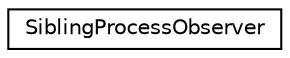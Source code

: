 digraph "Graphical Class Hierarchy"
{
 // LATEX_PDF_SIZE
  edge [fontname="Helvetica",fontsize="10",labelfontname="Helvetica",labelfontsize="10"];
  node [fontname="Helvetica",fontsize="10",shape=record];
  rankdir="LR";
  Node0 [label="SiblingProcessObserver",height=0.2,width=0.4,color="black", fillcolor="white", style="filled",URL="$classSiblingProcessObserver.html",tooltip=" "];
}
